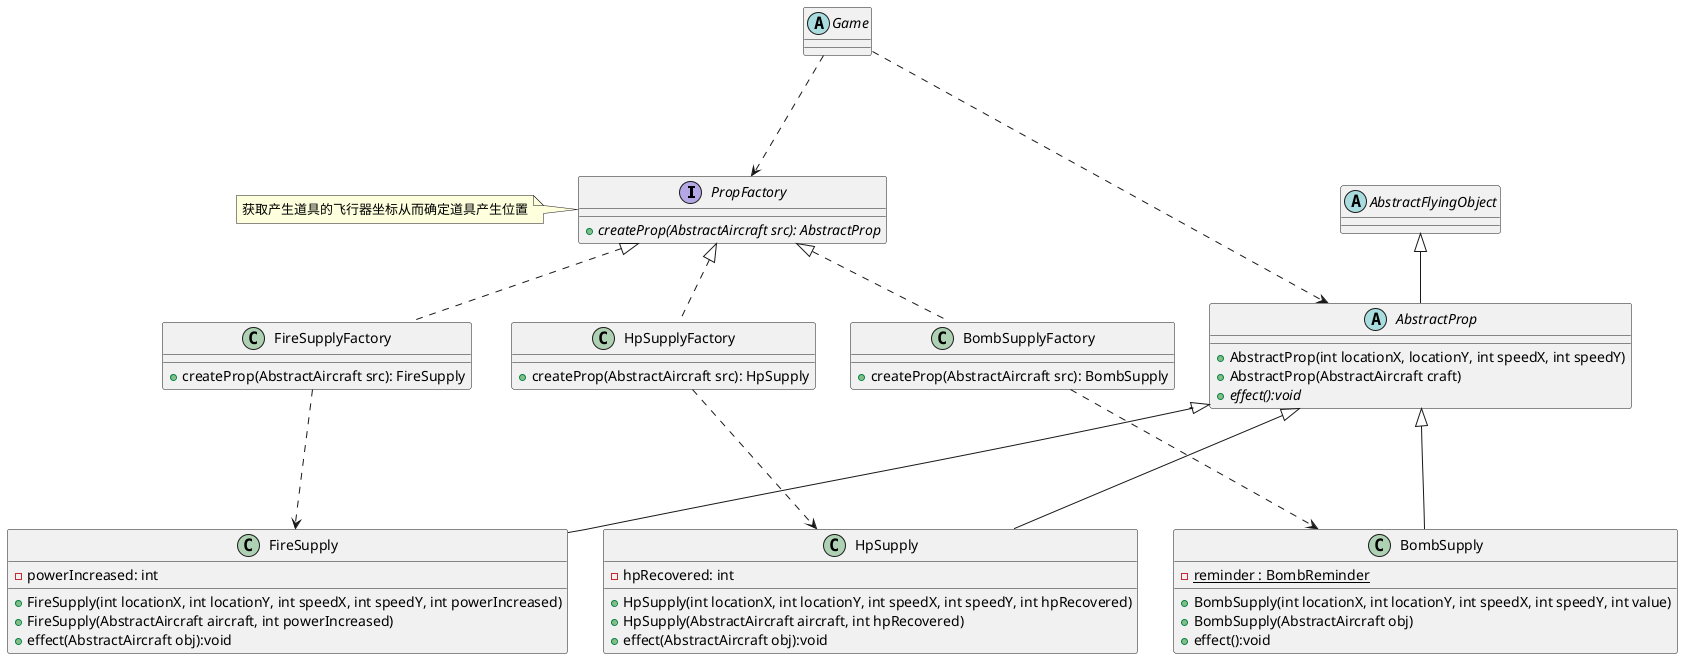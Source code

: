 @startuml

Interface PropFactory {
    + {abstract} createProp(AbstractAircraft src): AbstractProp
}
\

note left of PropFactory
    获取产生道具的飞行器坐标从而确定道具产生位置
endnote

Abstract AbstractProp {
    + AbstractProp(int locationX, locationY, int speedX, int speedY)
    + AbstractProp(AbstractAircraft craft)
    + {abstract} effect():void
}

class HpSupply {
    - hpRecovered: int
    + HpSupply(int locationX, int locationY, int speedX, int speedY, int hpRecovered)
    + HpSupply(AbstractAircraft aircraft, int hpRecovered)
    + effect(AbstractAircraft obj):void
}

class FireSupply {
    - powerIncreased: int
    + FireSupply(int locationX, int locationY, int speedX, int speedY, int powerIncreased)
    + FireSupply(AbstractAircraft aircraft, int powerIncreased)
    + effect(AbstractAircraft obj):void
}

class BombSupply {
    - {static} reminder : BombReminder
    + BombSupply(int locationX, int locationY, int speedX, int speedY, int value)
    + BombSupply(AbstractAircraft obj)
    + effect():void
}

class HpSupplyFactory {
    + createProp(AbstractAircraft src): HpSupply
}

class FireSupplyFactory {
    + createProp(AbstractAircraft src): FireSupply
}

class BombSupplyFactory {
    + createProp(AbstractAircraft src): BombSupply
}

abstract class Game{}
Game ...> AbstractProp
Game ...> PropFactory

HpSupply    -up--|>   AbstractProp
FireSupply  -up--|>   AbstractProp
BombSupply   -up--|>   AbstractProp

PropFactory <|.. HpSupplyFactory
PropFactory   <|..   FireSupplyFactory
PropFactory   <|..   BombSupplyFactory

HpSupplyFactory ...>    HpSupply
FireSupplyFactory   ...>    FireSupply
BombSupplyFactory   ...>    BombSupply

abstract class AbstractFlyingObject {

}

AbstractFlyingObject <|-- AbstractProp

@enduml